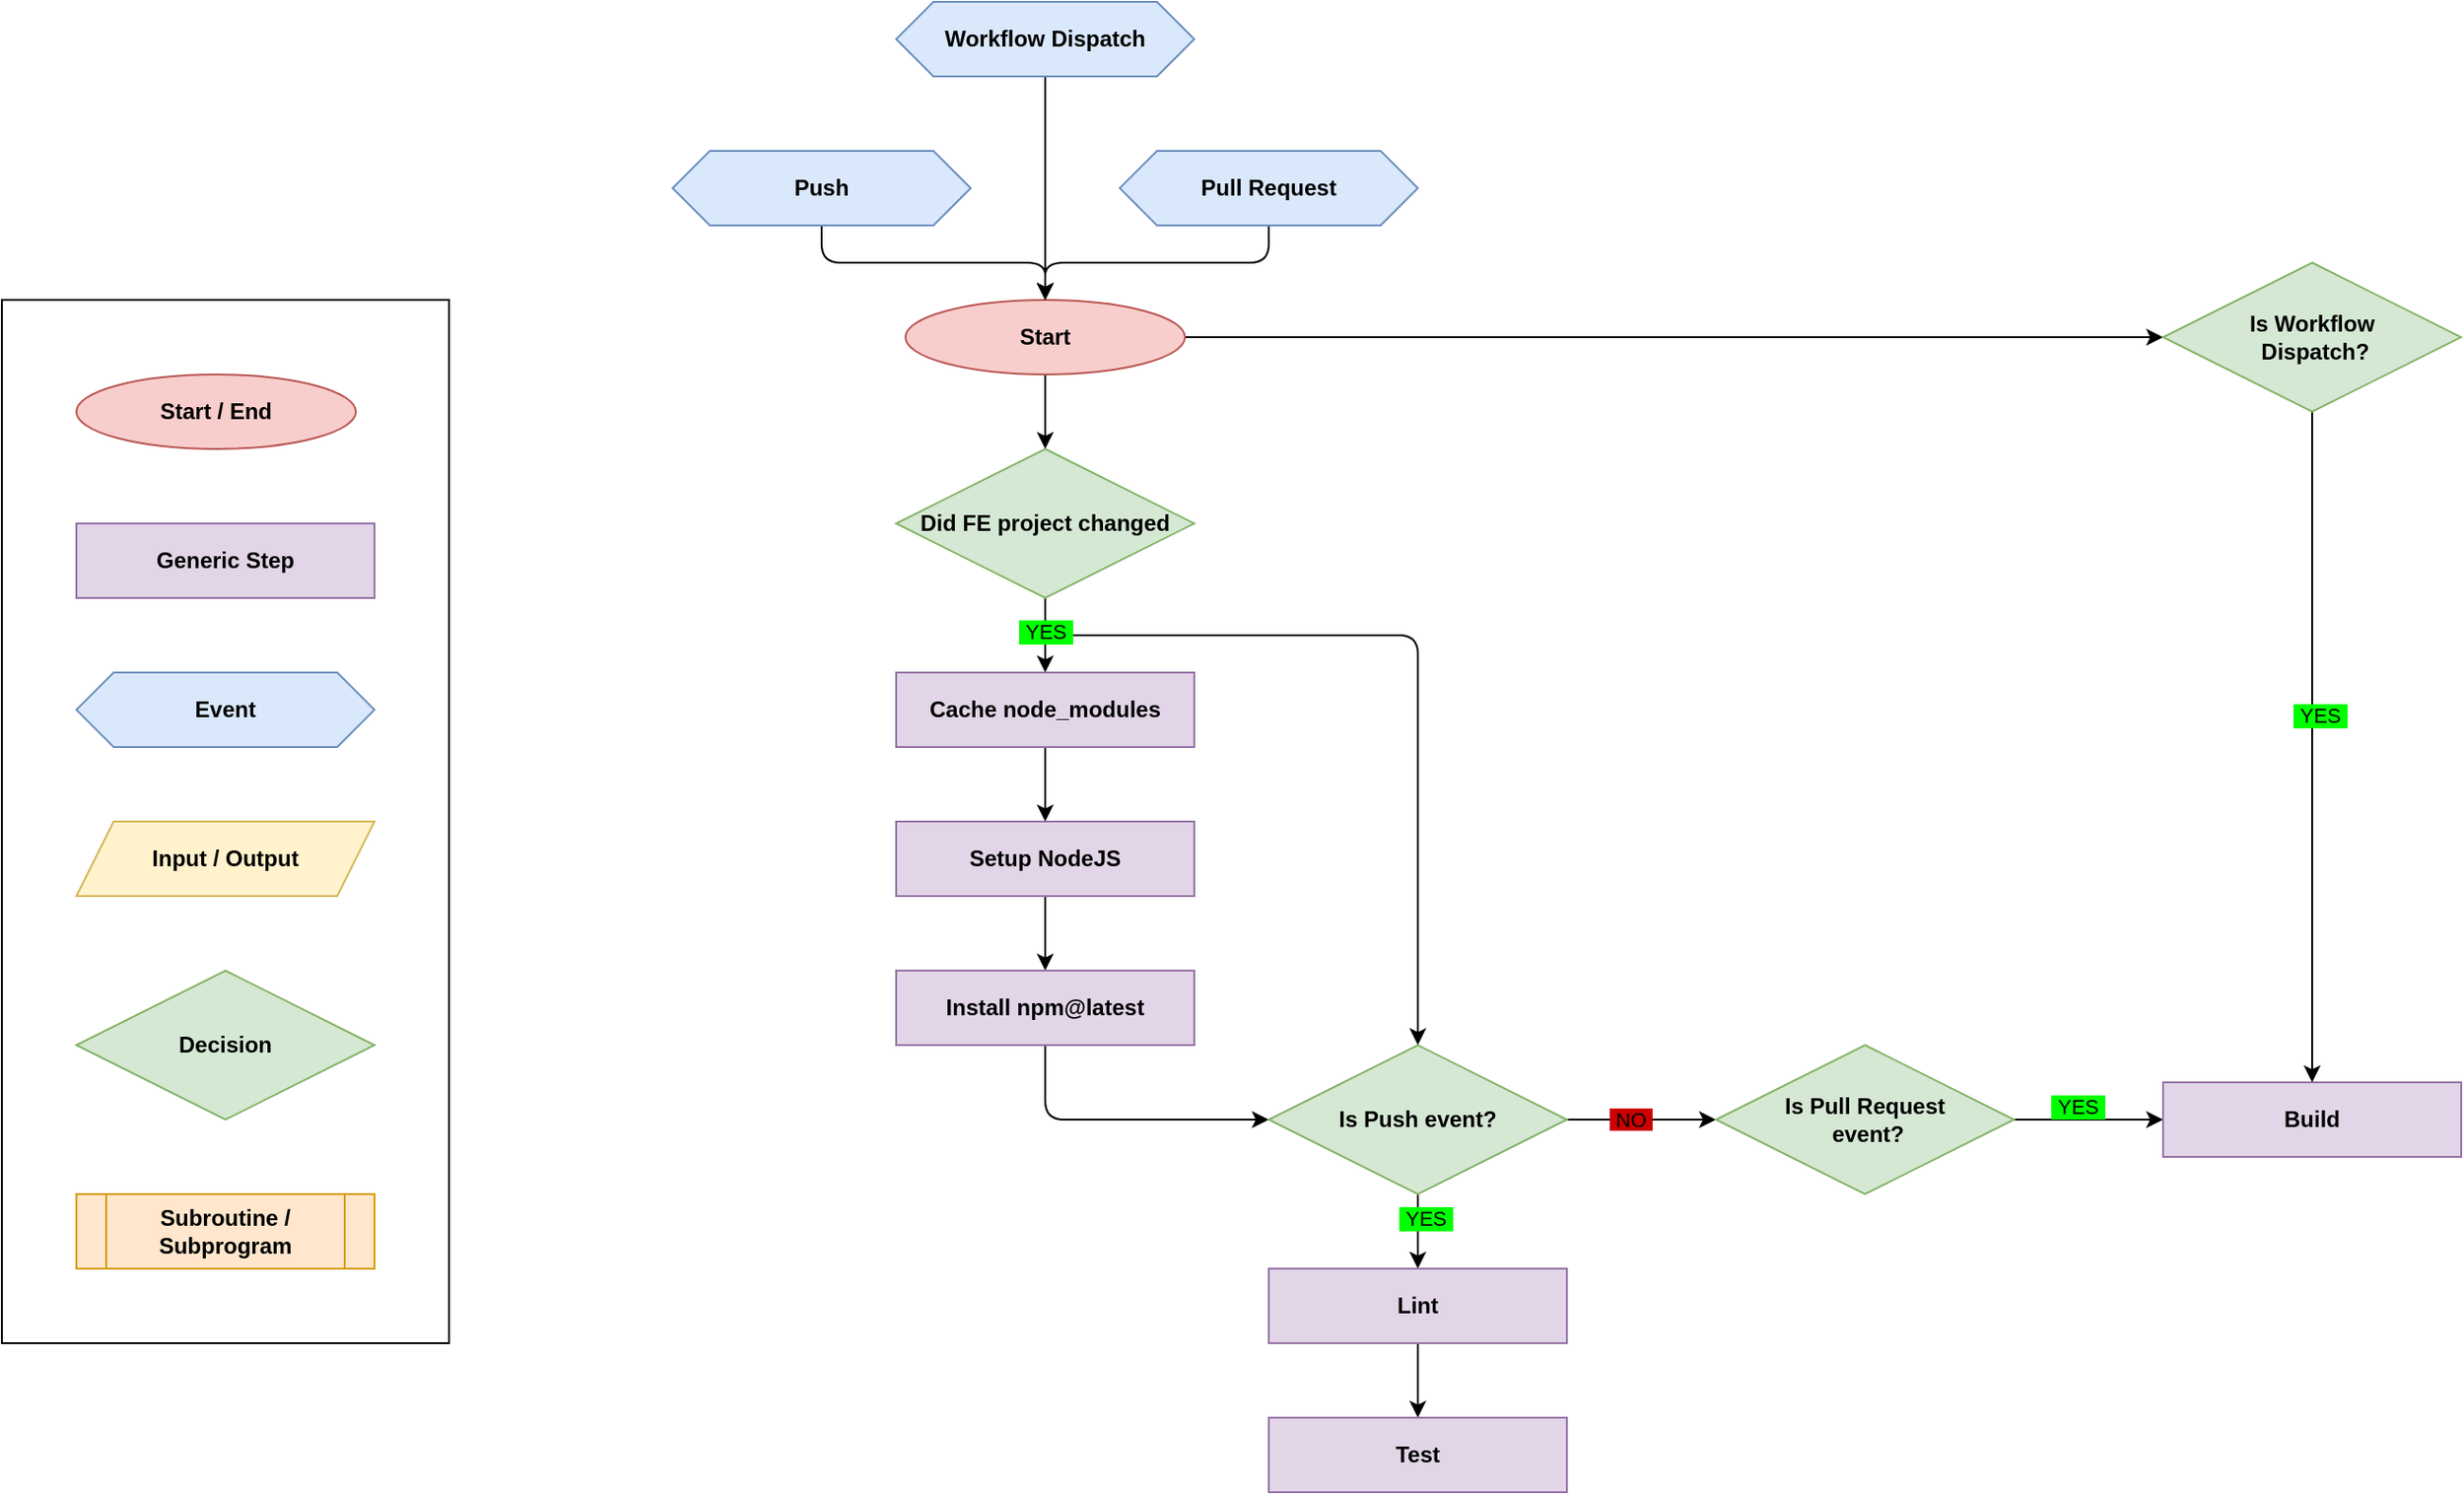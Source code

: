 <mxfile>
    <diagram id="HnyKKTwlehS3Wo6LRoB8" name="Page-1">
        <mxGraphModel dx="803" dy="469" grid="1" gridSize="10" guides="1" tooltips="1" connect="1" arrows="1" fold="1" page="1" pageScale="1" pageWidth="827" pageHeight="1169" math="0" shadow="0">
            <root>
                <mxCell id="0"/>
                <mxCell id="1" parent="0"/>
                <mxCell id="31" style="edgeStyle=orthogonalEdgeStyle;html=1;entryX=0.5;entryY=0;entryDx=0;entryDy=0;fontColor=#000000;" parent="1" source="19" target="29" edge="1">
                    <mxGeometry relative="1" as="geometry">
                        <Array as="points">
                            <mxPoint x="600" y="340"/>
                            <mxPoint x="800" y="340"/>
                        </Array>
                    </mxGeometry>
                </mxCell>
                <mxCell id="8" value="" style="rounded=0;whiteSpace=wrap;html=1;fontColor=#000000;fillColor=none;" parent="1" vertex="1">
                    <mxGeometry x="40" y="160" width="240" height="560" as="geometry"/>
                </mxCell>
                <mxCell id="2" value="&lt;font color=&quot;#000000&quot;&gt;Start / End&lt;/font&gt;" style="ellipse;whiteSpace=wrap;html=1;fillColor=#f8cecc;strokeColor=#b85450;fontStyle=1" parent="1" vertex="1">
                    <mxGeometry x="80" y="200" width="150" height="40" as="geometry"/>
                </mxCell>
                <mxCell id="3" value="&lt;b&gt;Generic Step&lt;/b&gt;" style="rounded=0;whiteSpace=wrap;html=1;fillColor=#e1d5e7;strokeColor=#9673a6;fontColor=#000000;" parent="1" vertex="1">
                    <mxGeometry x="80" y="280" width="160" height="40" as="geometry"/>
                </mxCell>
                <mxCell id="4" value="&lt;b&gt;&lt;font color=&quot;#000000&quot;&gt;Event&lt;/font&gt;&lt;/b&gt;" style="shape=hexagon;perimeter=hexagonPerimeter2;whiteSpace=wrap;html=1;fixedSize=1;fillColor=#dae8fc;strokeColor=#6c8ebf;" parent="1" vertex="1">
                    <mxGeometry x="80" y="360" width="160" height="40" as="geometry"/>
                </mxCell>
                <mxCell id="5" value="&lt;font color=&quot;#000000&quot;&gt;&lt;b&gt;Input&amp;nbsp;/ Output&lt;/b&gt;&lt;/font&gt;" style="shape=parallelogram;perimeter=parallelogramPerimeter;whiteSpace=wrap;html=1;fixedSize=1;fillColor=#fff2cc;strokeColor=#d6b656;" parent="1" vertex="1">
                    <mxGeometry x="80" y="440" width="160" height="40" as="geometry"/>
                </mxCell>
                <mxCell id="6" value="&lt;font color=&quot;#000000&quot;&gt;&lt;b&gt;Decision&lt;/b&gt;&lt;/font&gt;" style="rhombus;whiteSpace=wrap;html=1;fillColor=#d5e8d4;strokeColor=#82b366;" parent="1" vertex="1">
                    <mxGeometry x="80" y="520" width="160" height="80" as="geometry"/>
                </mxCell>
                <mxCell id="7" value="&lt;b&gt;&lt;font color=&quot;#000000&quot;&gt;Subroutine /&lt;br&gt;Subprogram&lt;/font&gt;&lt;/b&gt;" style="shape=process;whiteSpace=wrap;html=1;backgroundOutline=1;fillColor=#ffe6cc;strokeColor=#d79b00;" parent="1" vertex="1">
                    <mxGeometry x="80" y="640" width="160" height="40" as="geometry"/>
                </mxCell>
                <mxCell id="13" value="" style="edgeStyle=none;html=1;" parent="1" edge="1">
                    <mxGeometry relative="1" as="geometry">
                        <mxPoint x="600" y="320" as="sourcePoint"/>
                        <mxPoint x="600" y="360" as="targetPoint"/>
                    </mxGeometry>
                </mxCell>
                <mxCell id="16" value="&lt;font color=&quot;#000000&quot;&gt;&amp;nbsp;YES&amp;nbsp;&lt;br&gt;&lt;/font&gt;" style="edgeLabel;html=1;align=center;verticalAlign=middle;resizable=0;points=[];labelBackgroundColor=#00FF00;" parent="13" vertex="1" connectable="0">
                    <mxGeometry x="-0.126" relative="1" as="geometry">
                        <mxPoint as="offset"/>
                    </mxGeometry>
                </mxCell>
                <mxCell id="18" style="edgeStyle=none;html=1;entryX=0.5;entryY=0;entryDx=0;entryDy=0;fontColor=#000000;" parent="1" source="17" edge="1">
                    <mxGeometry relative="1" as="geometry">
                        <mxPoint x="600" y="240" as="targetPoint"/>
                    </mxGeometry>
                </mxCell>
                <mxCell id="46" style="edgeStyle=none;html=1;entryX=0;entryY=0.5;entryDx=0;entryDy=0;" edge="1" parent="1" source="17" target="45">
                    <mxGeometry relative="1" as="geometry"/>
                </mxCell>
                <mxCell id="17" value="&lt;font color=&quot;#000000&quot;&gt;Start&lt;br&gt;&lt;/font&gt;" style="ellipse;whiteSpace=wrap;html=1;fillColor=#f8cecc;strokeColor=#b85450;fontStyle=1" parent="1" vertex="1">
                    <mxGeometry x="525" y="160" width="150" height="40" as="geometry"/>
                </mxCell>
                <mxCell id="19" value="&lt;font color=&quot;#000000&quot;&gt;&lt;b&gt;Did FE project changed&lt;/b&gt;&lt;/font&gt;" style="rhombus;whiteSpace=wrap;html=1;fillColor=#d5e8d4;strokeColor=#82b366;" parent="1" vertex="1">
                    <mxGeometry x="520" y="240" width="160" height="80" as="geometry"/>
                </mxCell>
                <mxCell id="21" style="edgeStyle=orthogonalEdgeStyle;html=1;entryX=0.5;entryY=0;entryDx=0;entryDy=0;fontColor=#000000;" parent="1" source="20" target="17" edge="1">
                    <mxGeometry relative="1" as="geometry"/>
                </mxCell>
                <mxCell id="20" value="&lt;b&gt;&lt;font color=&quot;#000000&quot;&gt;Push&lt;/font&gt;&lt;/b&gt;" style="shape=hexagon;perimeter=hexagonPerimeter2;whiteSpace=wrap;html=1;fixedSize=1;fillColor=#dae8fc;strokeColor=#6c8ebf;" parent="1" vertex="1">
                    <mxGeometry x="400" y="80" width="160" height="40" as="geometry"/>
                </mxCell>
                <mxCell id="23" style="edgeStyle=orthogonalEdgeStyle;html=1;fontColor=#000000;" parent="1" source="22" edge="1">
                    <mxGeometry relative="1" as="geometry">
                        <mxPoint x="600" y="160" as="targetPoint"/>
                        <Array as="points">
                            <mxPoint x="720" y="140"/>
                            <mxPoint x="600" y="140"/>
                        </Array>
                    </mxGeometry>
                </mxCell>
                <mxCell id="22" value="&lt;b&gt;&lt;font color=&quot;#000000&quot;&gt;Pull Request&lt;/font&gt;&lt;/b&gt;" style="shape=hexagon;perimeter=hexagonPerimeter2;whiteSpace=wrap;html=1;fixedSize=1;fillColor=#dae8fc;strokeColor=#6c8ebf;" parent="1" vertex="1">
                    <mxGeometry x="640" y="80" width="160" height="40" as="geometry"/>
                </mxCell>
                <mxCell id="27" style="edgeStyle=orthogonalEdgeStyle;html=1;entryX=0.5;entryY=0;entryDx=0;entryDy=0;fontColor=#000000;" parent="1" source="24" target="25" edge="1">
                    <mxGeometry relative="1" as="geometry"/>
                </mxCell>
                <mxCell id="24" value="&lt;b&gt;Cache node_modules&lt;/b&gt;" style="rounded=0;whiteSpace=wrap;html=1;fillColor=#e1d5e7;strokeColor=#9673a6;fontColor=#000000;" parent="1" vertex="1">
                    <mxGeometry x="520" y="360" width="160" height="40" as="geometry"/>
                </mxCell>
                <mxCell id="28" style="edgeStyle=orthogonalEdgeStyle;html=1;entryX=0.5;entryY=0;entryDx=0;entryDy=0;fontColor=#000000;" parent="1" source="25" target="26" edge="1">
                    <mxGeometry relative="1" as="geometry"/>
                </mxCell>
                <mxCell id="25" value="&lt;b&gt;Setup NodeJS&lt;/b&gt;" style="rounded=0;whiteSpace=wrap;html=1;fillColor=#e1d5e7;strokeColor=#9673a6;fontColor=#000000;" parent="1" vertex="1">
                    <mxGeometry x="520" y="440" width="160" height="40" as="geometry"/>
                </mxCell>
                <mxCell id="30" style="edgeStyle=orthogonalEdgeStyle;html=1;entryX=0;entryY=0.5;entryDx=0;entryDy=0;fontColor=#000000;" parent="1" source="26" target="29" edge="1">
                    <mxGeometry relative="1" as="geometry">
                        <Array as="points">
                            <mxPoint x="600" y="600"/>
                        </Array>
                    </mxGeometry>
                </mxCell>
                <mxCell id="26" value="&lt;b&gt;Install npm@latest&lt;/b&gt;" style="rounded=0;whiteSpace=wrap;html=1;fillColor=#e1d5e7;strokeColor=#9673a6;fontColor=#000000;" parent="1" vertex="1">
                    <mxGeometry x="520" y="520" width="160" height="40" as="geometry"/>
                </mxCell>
                <mxCell id="33" style="edgeStyle=orthogonalEdgeStyle;html=1;fontColor=#000000;" parent="1" source="29" target="32" edge="1">
                    <mxGeometry relative="1" as="geometry"/>
                </mxCell>
                <mxCell id="38" style="edgeStyle=none;html=1;entryX=0;entryY=0.5;entryDx=0;entryDy=0;" edge="1" parent="1" source="29" target="37">
                    <mxGeometry relative="1" as="geometry"/>
                </mxCell>
                <mxCell id="39" value="&lt;span style=&quot;background-color: rgb(204 , 0 , 0)&quot;&gt;&amp;nbsp;NO&amp;nbsp;&lt;/span&gt;" style="edgeLabel;html=1;align=center;verticalAlign=middle;resizable=0;points=[];" vertex="1" connectable="0" parent="38">
                    <mxGeometry x="-0.164" y="-1" relative="1" as="geometry">
                        <mxPoint y="-1" as="offset"/>
                    </mxGeometry>
                </mxCell>
                <mxCell id="29" value="&lt;font color=&quot;#000000&quot;&gt;&lt;b&gt;Is Push event?&lt;/b&gt;&lt;/font&gt;" style="rhombus;whiteSpace=wrap;html=1;fillColor=#d5e8d4;strokeColor=#82b366;" parent="1" vertex="1">
                    <mxGeometry x="720" y="560" width="160" height="80" as="geometry"/>
                </mxCell>
                <mxCell id="35" style="edgeStyle=none;html=1;entryX=0.5;entryY=0;entryDx=0;entryDy=0;" edge="1" parent="1" source="32" target="34">
                    <mxGeometry relative="1" as="geometry"/>
                </mxCell>
                <mxCell id="32" value="&lt;b&gt;Lint&lt;br&gt;&lt;/b&gt;" style="rounded=0;whiteSpace=wrap;html=1;fillColor=#e1d5e7;strokeColor=#9673a6;fontColor=#000000;" parent="1" vertex="1">
                    <mxGeometry x="720" y="680" width="160" height="40" as="geometry"/>
                </mxCell>
                <mxCell id="34" value="&lt;b&gt;Test&lt;br&gt;&lt;/b&gt;" style="rounded=0;whiteSpace=wrap;html=1;fillColor=#e1d5e7;strokeColor=#9673a6;fontColor=#000000;" vertex="1" parent="1">
                    <mxGeometry x="720" y="760" width="160" height="40" as="geometry"/>
                </mxCell>
                <mxCell id="36" value="&lt;font color=&quot;#000000&quot;&gt;&amp;nbsp;YES&amp;nbsp;&lt;br&gt;&lt;/font&gt;" style="edgeLabel;html=1;align=center;verticalAlign=middle;resizable=0;points=[];labelBackgroundColor=#00FF00;" vertex="1" connectable="0" parent="1">
                    <mxGeometry x="620" y="340" as="geometry">
                        <mxPoint x="184" y="313" as="offset"/>
                    </mxGeometry>
                </mxCell>
                <mxCell id="42" style="edgeStyle=none;html=1;entryX=0;entryY=0.5;entryDx=0;entryDy=0;" edge="1" parent="1" source="37" target="41">
                    <mxGeometry relative="1" as="geometry"/>
                </mxCell>
                <mxCell id="37" value="&lt;font color=&quot;#000000&quot;&gt;&lt;b&gt;Is Pull Request&lt;br&gt;&amp;nbsp;event?&lt;/b&gt;&lt;/font&gt;" style="rhombus;whiteSpace=wrap;html=1;fillColor=#d5e8d4;strokeColor=#82b366;" vertex="1" parent="1">
                    <mxGeometry x="960" y="560" width="160" height="80" as="geometry"/>
                </mxCell>
                <mxCell id="40" value="&lt;font color=&quot;#000000&quot;&gt;&amp;nbsp;YES&amp;nbsp;&lt;br&gt;&lt;/font&gt;" style="edgeLabel;html=1;align=center;verticalAlign=middle;resizable=0;points=[];labelBackgroundColor=#00FF00;" vertex="1" connectable="0" parent="1">
                    <mxGeometry x="970" y="280" as="geometry">
                        <mxPoint x="184" y="313" as="offset"/>
                    </mxGeometry>
                </mxCell>
                <mxCell id="41" value="&lt;b&gt;Build&lt;br&gt;&lt;/b&gt;" style="rounded=0;whiteSpace=wrap;html=1;fillColor=#e1d5e7;strokeColor=#9673a6;fontColor=#000000;" vertex="1" parent="1">
                    <mxGeometry x="1200" y="580" width="160" height="40" as="geometry"/>
                </mxCell>
                <mxCell id="44" style="edgeStyle=none;html=1;entryX=0.5;entryY=0;entryDx=0;entryDy=0;" edge="1" parent="1" source="43" target="17">
                    <mxGeometry relative="1" as="geometry"/>
                </mxCell>
                <mxCell id="43" value="&lt;b&gt;&lt;font color=&quot;#000000&quot;&gt;Workflow Dispatch&lt;/font&gt;&lt;/b&gt;" style="shape=hexagon;perimeter=hexagonPerimeter2;whiteSpace=wrap;html=1;fixedSize=1;fillColor=#dae8fc;strokeColor=#6c8ebf;" vertex="1" parent="1">
                    <mxGeometry x="520" width="160" height="40" as="geometry"/>
                </mxCell>
                <mxCell id="47" style="edgeStyle=none;html=1;entryX=0.5;entryY=0;entryDx=0;entryDy=0;" edge="1" parent="1" source="45" target="41">
                    <mxGeometry relative="1" as="geometry"/>
                </mxCell>
                <mxCell id="45" value="&lt;font color=&quot;#000000&quot;&gt;&lt;b&gt;Is Workflow&lt;br&gt;&amp;nbsp;Dispatch?&lt;/b&gt;&lt;/font&gt;" style="rhombus;whiteSpace=wrap;html=1;fillColor=#d5e8d4;strokeColor=#82b366;" vertex="1" parent="1">
                    <mxGeometry x="1200" y="140" width="160" height="80" as="geometry"/>
                </mxCell>
                <mxCell id="48" value="&lt;font color=&quot;#000000&quot;&gt;&amp;nbsp;YES&amp;nbsp;&lt;br&gt;&lt;/font&gt;" style="edgeLabel;html=1;align=center;verticalAlign=middle;resizable=0;points=[];labelBackgroundColor=#00FF00;" vertex="1" connectable="0" parent="1">
                    <mxGeometry x="1100" y="70" as="geometry">
                        <mxPoint x="184" y="313" as="offset"/>
                    </mxGeometry>
                </mxCell>
            </root>
        </mxGraphModel>
    </diagram>
</mxfile>